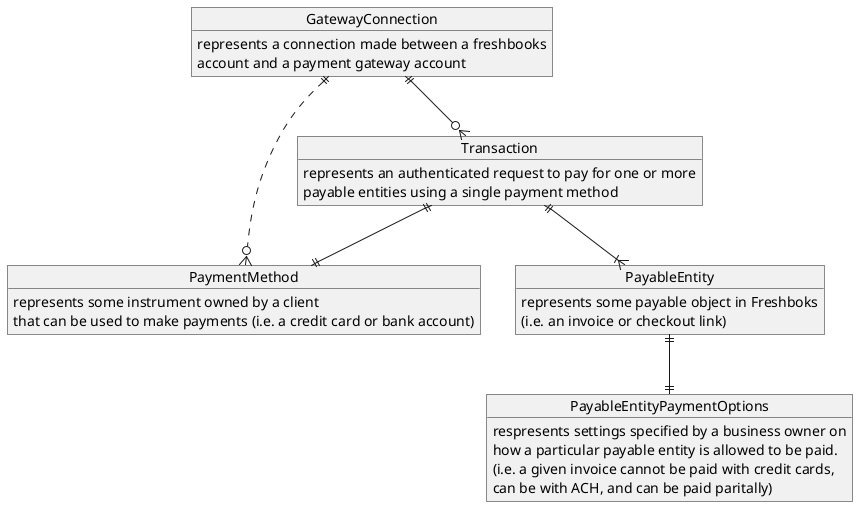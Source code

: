 @startuml CardappDataModel
object GatewayConnection {
    represents a connection made between a freshbooks
    account and a payment gateway account
}
object Transaction {
    represents an authenticated request to pay for one or more
    payable entities using a single payment method
}
object PaymentMethod {
    represents some instrument owned by a client
    that can be used to make payments (i.e. a credit card or bank account)
}
object PayableEntity {
    represents some payable object in Freshboks
    (i.e. an invoice or checkout link)
}
object PayableEntityPaymentOptions {
    respresents settings specified by a business owner on
    how a particular payable entity is allowed to be paid.
    (i.e. a given invoice cannot be paid with credit cards,
    can be with ACH, and can be paid paritally)
}

GatewayConnection ||--o{ Transaction
GatewayConnection ||..o{ PaymentMethod
Transaction ||--|{ PayableEntity
Transaction ||--|| PaymentMethod
PayableEntity ||--|| PayableEntityPaymentOptions

@enduml